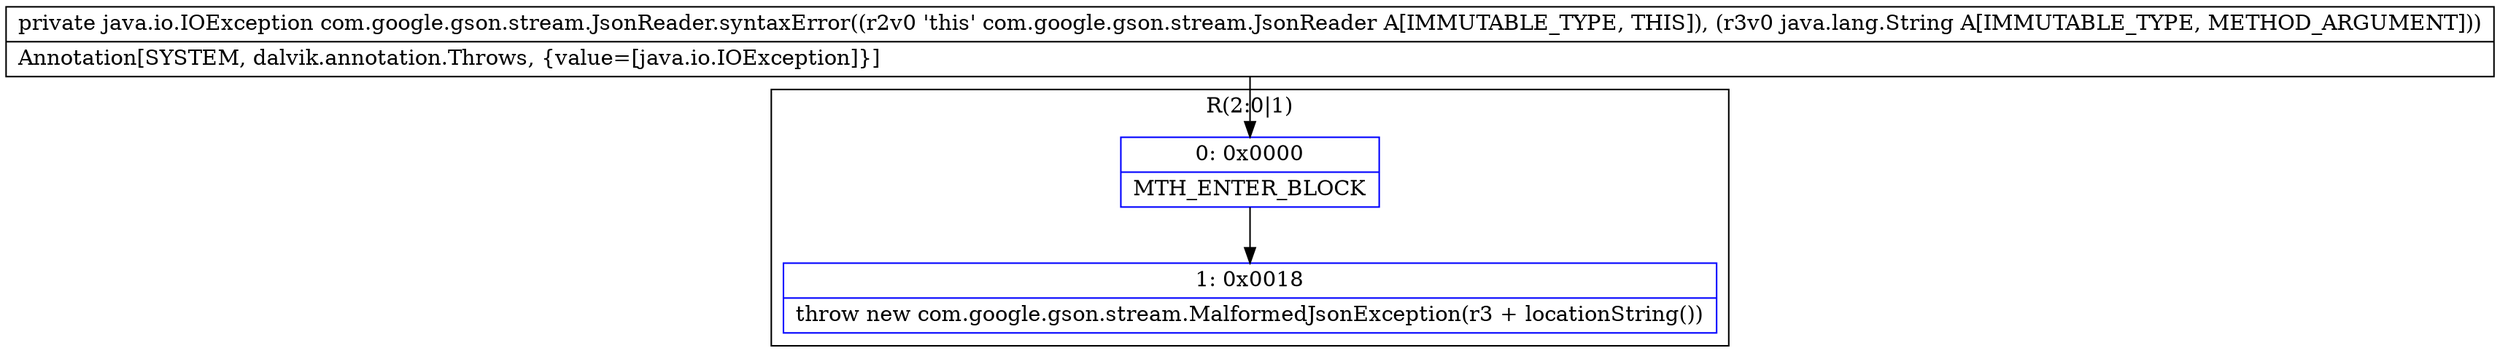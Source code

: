 digraph "CFG forcom.google.gson.stream.JsonReader.syntaxError(Ljava\/lang\/String;)Ljava\/io\/IOException;" {
subgraph cluster_Region_1729206133 {
label = "R(2:0|1)";
node [shape=record,color=blue];
Node_0 [shape=record,label="{0\:\ 0x0000|MTH_ENTER_BLOCK\l}"];
Node_1 [shape=record,label="{1\:\ 0x0018|throw new com.google.gson.stream.MalformedJsonException(r3 + locationString())\l}"];
}
MethodNode[shape=record,label="{private java.io.IOException com.google.gson.stream.JsonReader.syntaxError((r2v0 'this' com.google.gson.stream.JsonReader A[IMMUTABLE_TYPE, THIS]), (r3v0 java.lang.String A[IMMUTABLE_TYPE, METHOD_ARGUMENT]))  | Annotation[SYSTEM, dalvik.annotation.Throws, \{value=[java.io.IOException]\}]\l}"];
MethodNode -> Node_0;
Node_0 -> Node_1;
}

